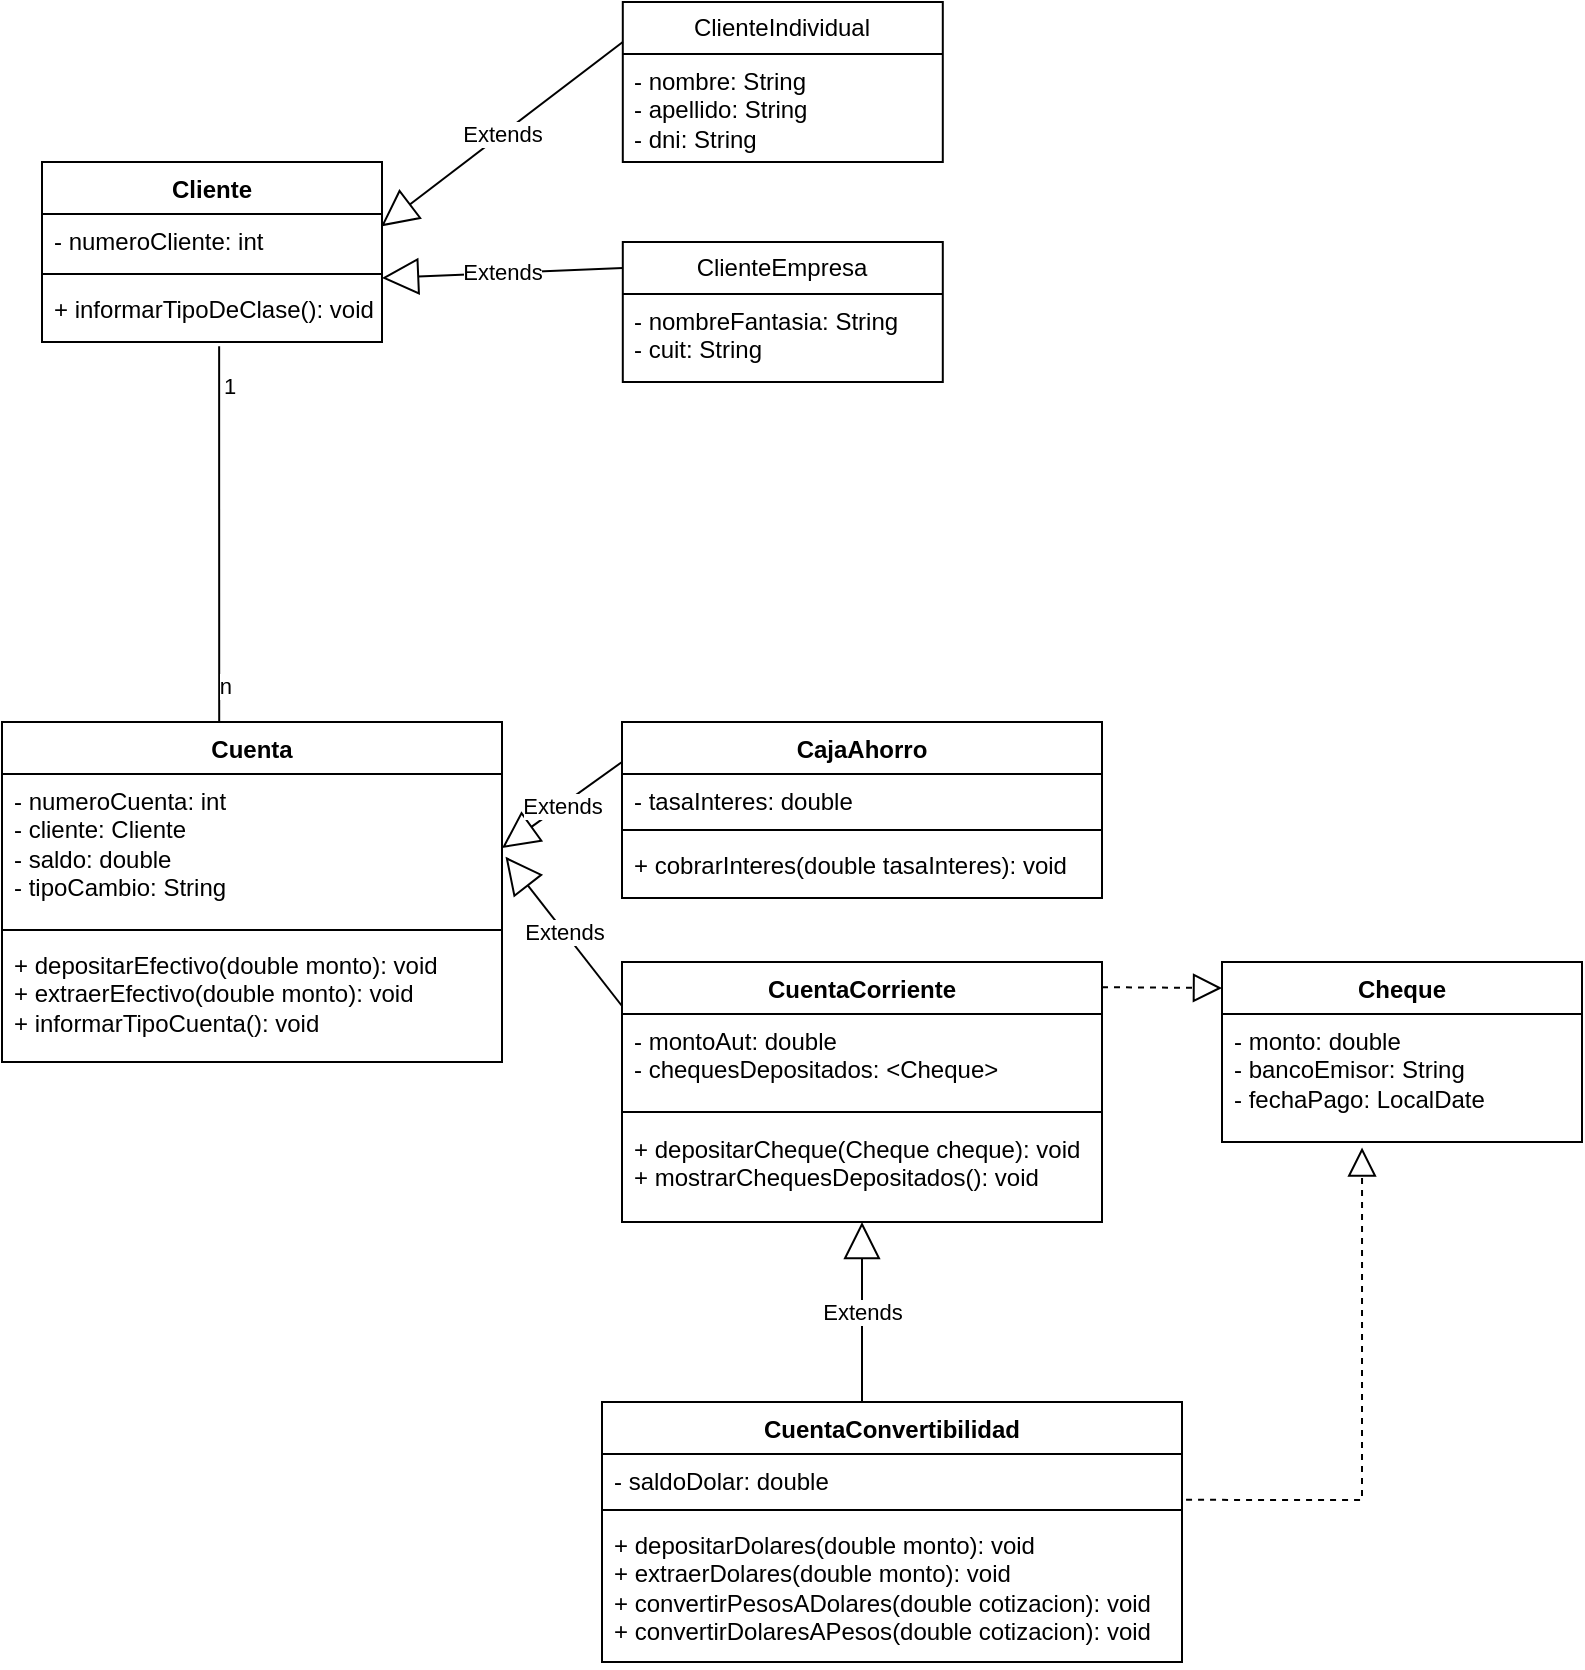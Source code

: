 <mxfile version="28.2.2">
  <diagram name="Página-1" id="fsm_pMftsFs9dB8g3S8y">
    <mxGraphModel dx="1427" dy="742" grid="1" gridSize="10" guides="1" tooltips="1" connect="1" arrows="1" fold="1" page="1" pageScale="1" pageWidth="827" pageHeight="1169" math="0" shadow="0">
      <root>
        <mxCell id="0" />
        <mxCell id="1" parent="0" />
        <mxCell id="MW2aj3eqwhdiObpjyfyX-9" value="ClienteIndividual" style="swimlane;fontStyle=0;childLayout=stackLayout;horizontal=1;startSize=26;fillColor=none;horizontalStack=0;resizeParent=1;resizeParentMax=0;resizeLast=0;collapsible=1;marginBottom=0;whiteSpace=wrap;html=1;" parent="1" vertex="1">
          <mxGeometry x="320.4" y="80" width="160" height="80" as="geometry" />
        </mxCell>
        <mxCell id="MW2aj3eqwhdiObpjyfyX-10" value="- nombre: String&lt;div&gt;- apellido: String&lt;/div&gt;&lt;div&gt;- dni: String&lt;/div&gt;" style="text;strokeColor=none;fillColor=none;align=left;verticalAlign=top;spacingLeft=4;spacingRight=4;overflow=hidden;rotatable=0;points=[[0,0.5],[1,0.5]];portConstraint=eastwest;whiteSpace=wrap;html=1;" parent="MW2aj3eqwhdiObpjyfyX-9" vertex="1">
          <mxGeometry y="26" width="160" height="54" as="geometry" />
        </mxCell>
        <mxCell id="MW2aj3eqwhdiObpjyfyX-14" value="ClienteEmpresa" style="swimlane;fontStyle=0;childLayout=stackLayout;horizontal=1;startSize=26;fillColor=none;horizontalStack=0;resizeParent=1;resizeParentMax=0;resizeLast=0;collapsible=1;marginBottom=0;whiteSpace=wrap;html=1;" parent="1" vertex="1">
          <mxGeometry x="320.4" y="200" width="160" height="70" as="geometry" />
        </mxCell>
        <mxCell id="MW2aj3eqwhdiObpjyfyX-15" value="- nombreFantasia: String&lt;div&gt;- cuit: String&lt;/div&gt;" style="text;strokeColor=none;fillColor=none;align=left;verticalAlign=top;spacingLeft=4;spacingRight=4;overflow=hidden;rotatable=0;points=[[0,0.5],[1,0.5]];portConstraint=eastwest;whiteSpace=wrap;html=1;" parent="MW2aj3eqwhdiObpjyfyX-14" vertex="1">
          <mxGeometry y="26" width="160" height="44" as="geometry" />
        </mxCell>
        <mxCell id="MW2aj3eqwhdiObpjyfyX-22" value="Cuenta" style="swimlane;fontStyle=1;align=center;verticalAlign=top;childLayout=stackLayout;horizontal=1;startSize=26;horizontalStack=0;resizeParent=1;resizeParentMax=0;resizeLast=0;collapsible=1;marginBottom=0;whiteSpace=wrap;html=1;" parent="1" vertex="1">
          <mxGeometry x="10" y="440" width="250" height="170" as="geometry" />
        </mxCell>
        <mxCell id="MW2aj3eqwhdiObpjyfyX-23" value="- numeroCuenta: int&lt;div&gt;&lt;div&gt;- cliente: Cliente&lt;/div&gt;&lt;div&gt;&lt;span style=&quot;background-color: transparent; color: light-dark(rgb(0, 0, 0), rgb(255, 255, 255));&quot;&gt;- saldo: double&lt;/span&gt;&lt;/div&gt;&lt;div&gt;- tipoCambio: String&lt;/div&gt;&lt;/div&gt;" style="text;strokeColor=none;fillColor=none;align=left;verticalAlign=top;spacingLeft=4;spacingRight=4;overflow=hidden;rotatable=0;points=[[0,0.5],[1,0.5]];portConstraint=eastwest;whiteSpace=wrap;html=1;" parent="MW2aj3eqwhdiObpjyfyX-22" vertex="1">
          <mxGeometry y="26" width="250" height="74" as="geometry" />
        </mxCell>
        <mxCell id="MW2aj3eqwhdiObpjyfyX-24" value="" style="line;strokeWidth=1;fillColor=none;align=left;verticalAlign=middle;spacingTop=-1;spacingLeft=3;spacingRight=3;rotatable=0;labelPosition=right;points=[];portConstraint=eastwest;strokeColor=inherit;" parent="MW2aj3eqwhdiObpjyfyX-22" vertex="1">
          <mxGeometry y="100" width="250" height="8" as="geometry" />
        </mxCell>
        <mxCell id="MW2aj3eqwhdiObpjyfyX-25" value="+ depositarEfectivo(double monto): void&lt;div&gt;+ extraerEfectivo(double monto): void&lt;/div&gt;&lt;div&gt;+ informarTipoCuenta(): void&lt;br&gt;&lt;div&gt;&lt;br&gt;&lt;/div&gt;&lt;/div&gt;" style="text;strokeColor=none;fillColor=none;align=left;verticalAlign=top;spacingLeft=4;spacingRight=4;overflow=hidden;rotatable=0;points=[[0,0.5],[1,0.5]];portConstraint=eastwest;whiteSpace=wrap;html=1;" parent="MW2aj3eqwhdiObpjyfyX-22" vertex="1">
          <mxGeometry y="108" width="250" height="62" as="geometry" />
        </mxCell>
        <mxCell id="MW2aj3eqwhdiObpjyfyX-28" value="CajaAhorro" style="swimlane;fontStyle=1;align=center;verticalAlign=top;childLayout=stackLayout;horizontal=1;startSize=26;horizontalStack=0;resizeParent=1;resizeParentMax=0;resizeLast=0;collapsible=1;marginBottom=0;whiteSpace=wrap;html=1;" parent="1" vertex="1">
          <mxGeometry x="320" y="440" width="240" height="88" as="geometry" />
        </mxCell>
        <mxCell id="MW2aj3eqwhdiObpjyfyX-29" value="&lt;div&gt;- tasaInteres: double&lt;/div&gt;" style="text;strokeColor=none;fillColor=none;align=left;verticalAlign=top;spacingLeft=4;spacingRight=4;overflow=hidden;rotatable=0;points=[[0,0.5],[1,0.5]];portConstraint=eastwest;whiteSpace=wrap;html=1;" parent="MW2aj3eqwhdiObpjyfyX-28" vertex="1">
          <mxGeometry y="26" width="240" height="24" as="geometry" />
        </mxCell>
        <mxCell id="MW2aj3eqwhdiObpjyfyX-30" value="" style="line;strokeWidth=1;fillColor=none;align=left;verticalAlign=middle;spacingTop=-1;spacingLeft=3;spacingRight=3;rotatable=0;labelPosition=right;points=[];portConstraint=eastwest;strokeColor=inherit;" parent="MW2aj3eqwhdiObpjyfyX-28" vertex="1">
          <mxGeometry y="50" width="240" height="8" as="geometry" />
        </mxCell>
        <mxCell id="MW2aj3eqwhdiObpjyfyX-31" value="&lt;div&gt;&lt;span style=&quot;background-color: transparent; color: light-dark(rgb(0, 0, 0), rgb(255, 255, 255));&quot;&gt;+ cobrarInteres(double tasaInteres): void&lt;/span&gt;&lt;/div&gt;" style="text;strokeColor=none;fillColor=none;align=left;verticalAlign=top;spacingLeft=4;spacingRight=4;overflow=hidden;rotatable=0;points=[[0,0.5],[1,0.5]];portConstraint=eastwest;whiteSpace=wrap;html=1;" parent="MW2aj3eqwhdiObpjyfyX-28" vertex="1">
          <mxGeometry y="58" width="240" height="30" as="geometry" />
        </mxCell>
        <mxCell id="MW2aj3eqwhdiObpjyfyX-32" value="CuentaCorriente" style="swimlane;fontStyle=1;align=center;verticalAlign=top;childLayout=stackLayout;horizontal=1;startSize=26;horizontalStack=0;resizeParent=1;resizeParentMax=0;resizeLast=0;collapsible=1;marginBottom=0;whiteSpace=wrap;html=1;" parent="1" vertex="1">
          <mxGeometry x="320" y="560" width="240" height="130" as="geometry" />
        </mxCell>
        <mxCell id="MW2aj3eqwhdiObpjyfyX-33" value="&lt;div&gt;- montoAut:&amp;nbsp;&lt;span style=&quot;background-color: transparent; color: light-dark(rgb(0, 0, 0), rgb(255, 255, 255));&quot;&gt;double&lt;/span&gt;&lt;/div&gt;&lt;div&gt;&lt;span style=&quot;background-color: transparent; color: light-dark(rgb(0, 0, 0), rgb(255, 255, 255));&quot;&gt;- chequesDepositados: &amp;lt;Cheque&amp;gt;&lt;/span&gt;&lt;/div&gt;" style="text;strokeColor=none;fillColor=none;align=left;verticalAlign=top;spacingLeft=4;spacingRight=4;overflow=hidden;rotatable=0;points=[[0,0.5],[1,0.5]];portConstraint=eastwest;whiteSpace=wrap;html=1;" parent="MW2aj3eqwhdiObpjyfyX-32" vertex="1">
          <mxGeometry y="26" width="240" height="44" as="geometry" />
        </mxCell>
        <mxCell id="MW2aj3eqwhdiObpjyfyX-34" value="" style="line;strokeWidth=1;fillColor=none;align=left;verticalAlign=middle;spacingTop=-1;spacingLeft=3;spacingRight=3;rotatable=0;labelPosition=right;points=[];portConstraint=eastwest;strokeColor=inherit;" parent="MW2aj3eqwhdiObpjyfyX-32" vertex="1">
          <mxGeometry y="70" width="240" height="10" as="geometry" />
        </mxCell>
        <mxCell id="MW2aj3eqwhdiObpjyfyX-35" value="&lt;div&gt;+ depositarCheque(Cheque cheque): void&lt;/div&gt;&lt;div&gt;+ mostrarChequesDepositados(): void&lt;/div&gt;&lt;div&gt;&lt;br&gt;&lt;/div&gt;&lt;div&gt;&lt;br&gt;&lt;/div&gt;" style="text;strokeColor=none;fillColor=none;align=left;verticalAlign=top;spacingLeft=4;spacingRight=4;overflow=hidden;rotatable=0;points=[[0,0.5],[1,0.5]];portConstraint=eastwest;whiteSpace=wrap;html=1;" parent="MW2aj3eqwhdiObpjyfyX-32" vertex="1">
          <mxGeometry y="80" width="240" height="50" as="geometry" />
        </mxCell>
        <mxCell id="MW2aj3eqwhdiObpjyfyX-36" value="CuentaConvertibilidad" style="swimlane;fontStyle=1;align=center;verticalAlign=top;childLayout=stackLayout;horizontal=1;startSize=26;horizontalStack=0;resizeParent=1;resizeParentMax=0;resizeLast=0;collapsible=1;marginBottom=0;whiteSpace=wrap;html=1;" parent="1" vertex="1">
          <mxGeometry x="310" y="780" width="290" height="130" as="geometry">
            <mxRectangle x="580" y="480" width="160" height="30" as="alternateBounds" />
          </mxGeometry>
        </mxCell>
        <mxCell id="MW2aj3eqwhdiObpjyfyX-37" value="- saldoDolar: double" style="text;strokeColor=none;fillColor=none;align=left;verticalAlign=top;spacingLeft=4;spacingRight=4;overflow=hidden;rotatable=0;points=[[0,0.5],[1,0.5]];portConstraint=eastwest;whiteSpace=wrap;html=1;" parent="MW2aj3eqwhdiObpjyfyX-36" vertex="1">
          <mxGeometry y="26" width="290" height="24" as="geometry" />
        </mxCell>
        <mxCell id="MW2aj3eqwhdiObpjyfyX-38" value="" style="line;strokeWidth=1;fillColor=none;align=left;verticalAlign=middle;spacingTop=-1;spacingLeft=3;spacingRight=3;rotatable=0;labelPosition=right;points=[];portConstraint=eastwest;strokeColor=inherit;" parent="MW2aj3eqwhdiObpjyfyX-36" vertex="1">
          <mxGeometry y="50" width="290" height="8" as="geometry" />
        </mxCell>
        <mxCell id="MW2aj3eqwhdiObpjyfyX-39" value="&lt;div&gt;+ depositarDolares(double monto): void&lt;/div&gt;&lt;div&gt;+ extraerDolares(double monto): void&lt;/div&gt;+ convertirPesosADolares(double cotizacion): void&lt;br&gt;&lt;div&gt;&lt;span style=&quot;background-color: transparent; color: light-dark(rgb(0, 0, 0), rgb(255, 255, 255));&quot;&gt;+ convertirDolaresAPesos&lt;/span&gt;&lt;span style=&quot;background-color: transparent; color: light-dark(rgb(0, 0, 0), rgb(255, 255, 255));&quot;&gt;(double cotizacion): void&lt;/span&gt;&lt;/div&gt;" style="text;strokeColor=none;fillColor=none;align=left;verticalAlign=top;spacingLeft=4;spacingRight=4;overflow=hidden;rotatable=0;points=[[0,0.5],[1,0.5]];portConstraint=eastwest;whiteSpace=wrap;html=1;" parent="MW2aj3eqwhdiObpjyfyX-36" vertex="1">
          <mxGeometry y="58" width="290" height="72" as="geometry" />
        </mxCell>
        <mxCell id="MW2aj3eqwhdiObpjyfyX-40" value="Cheque" style="swimlane;fontStyle=1;align=center;verticalAlign=top;childLayout=stackLayout;horizontal=1;startSize=26;horizontalStack=0;resizeParent=1;resizeParentMax=0;resizeLast=0;collapsible=1;marginBottom=0;whiteSpace=wrap;html=1;" parent="1" vertex="1">
          <mxGeometry x="620" y="560" width="180" height="90" as="geometry" />
        </mxCell>
        <mxCell id="MW2aj3eqwhdiObpjyfyX-82" value="" style="endArrow=block;dashed=1;endFill=0;endSize=12;html=1;rounded=0;" parent="MW2aj3eqwhdiObpjyfyX-40" edge="1">
          <mxGeometry width="160" relative="1" as="geometry">
            <mxPoint x="-60" y="12.6" as="sourcePoint" />
            <mxPoint y="13" as="targetPoint" />
          </mxGeometry>
        </mxCell>
        <mxCell id="MW2aj3eqwhdiObpjyfyX-41" value="&lt;div&gt;&lt;span style=&quot;background-color: transparent; color: light-dark(rgb(0, 0, 0), rgb(255, 255, 255));&quot;&gt;- monto:&amp;nbsp;&lt;/span&gt;&lt;span style=&quot;background-color: transparent; color: light-dark(rgb(0, 0, 0), rgb(255, 255, 255));&quot;&gt;double&lt;/span&gt;&lt;/div&gt;&lt;div&gt;&lt;span style=&quot;background-color: transparent; color: light-dark(rgb(0, 0, 0), rgb(255, 255, 255));&quot;&gt;- bancoEmisor: String&lt;/span&gt;&lt;/div&gt;&lt;div&gt;&lt;span style=&quot;background-color: transparent; color: light-dark(rgb(0, 0, 0), rgb(255, 255, 255));&quot;&gt;- fechaPago: LocalDate&lt;/span&gt;&lt;/div&gt;" style="text;strokeColor=none;fillColor=none;align=left;verticalAlign=top;spacingLeft=4;spacingRight=4;overflow=hidden;rotatable=0;points=[[0,0.5],[1,0.5]];portConstraint=eastwest;whiteSpace=wrap;html=1;" parent="MW2aj3eqwhdiObpjyfyX-40" vertex="1">
          <mxGeometry y="26" width="180" height="64" as="geometry" />
        </mxCell>
        <mxCell id="MW2aj3eqwhdiObpjyfyX-59" value="" style="endArrow=none;html=1;edgeStyle=orthogonalEdgeStyle;rounded=0;exitX=0.521;exitY=1.069;exitDx=0;exitDy=0;exitPerimeter=0;entryX=0.5;entryY=0;entryDx=0;entryDy=0;" parent="1" source="TLuOb5inWZFKZ-0laLK9-4" target="MW2aj3eqwhdiObpjyfyX-22" edge="1">
          <mxGeometry relative="1" as="geometry">
            <mxPoint x="119.52" y="249.424" as="sourcePoint" />
            <mxPoint x="200" y="330" as="targetPoint" />
            <Array as="points">
              <mxPoint x="119" y="440" />
            </Array>
          </mxGeometry>
        </mxCell>
        <mxCell id="MW2aj3eqwhdiObpjyfyX-60" value="1" style="edgeLabel;resizable=0;html=1;align=left;verticalAlign=bottom;" parent="MW2aj3eqwhdiObpjyfyX-59" connectable="0" vertex="1">
          <mxGeometry x="-1" relative="1" as="geometry">
            <mxPoint y="28" as="offset" />
          </mxGeometry>
        </mxCell>
        <mxCell id="MW2aj3eqwhdiObpjyfyX-61" value="n" style="edgeLabel;resizable=0;html=1;align=right;verticalAlign=bottom;" parent="MW2aj3eqwhdiObpjyfyX-59" connectable="0" vertex="1">
          <mxGeometry x="1" relative="1" as="geometry">
            <mxPoint x="-10" y="-10" as="offset" />
          </mxGeometry>
        </mxCell>
        <mxCell id="MW2aj3eqwhdiObpjyfyX-74" value="Extends" style="endArrow=block;endSize=16;endFill=0;html=1;rounded=0;" parent="1" edge="1" target="MW2aj3eqwhdiObpjyfyX-35">
          <mxGeometry width="160" relative="1" as="geometry">
            <mxPoint x="440" y="780" as="sourcePoint" />
            <mxPoint x="440" y="700" as="targetPoint" />
          </mxGeometry>
        </mxCell>
        <mxCell id="MW2aj3eqwhdiObpjyfyX-75" value="Extends" style="endArrow=block;endSize=16;endFill=0;html=1;rounded=0;entryX=1;entryY=0.5;entryDx=0;entryDy=0;" parent="1" target="MW2aj3eqwhdiObpjyfyX-23" edge="1">
          <mxGeometry width="160" relative="1" as="geometry">
            <mxPoint x="320" y="460" as="sourcePoint" />
            <mxPoint x="250" y="460" as="targetPoint" />
          </mxGeometry>
        </mxCell>
        <mxCell id="MW2aj3eqwhdiObpjyfyX-77" value="Extends" style="endArrow=block;endSize=16;endFill=0;html=1;rounded=0;entryX=1.007;entryY=0.559;entryDx=0;entryDy=0;entryPerimeter=0;" parent="1" target="MW2aj3eqwhdiObpjyfyX-23" edge="1">
          <mxGeometry width="160" relative="1" as="geometry">
            <mxPoint x="320" y="582" as="sourcePoint" />
            <mxPoint x="240" y="580" as="targetPoint" />
          </mxGeometry>
        </mxCell>
        <mxCell id="MW2aj3eqwhdiObpjyfyX-78" value="Extends" style="endArrow=block;endSize=16;endFill=0;html=1;rounded=0;entryX=0.997;entryY=0.358;entryDx=0;entryDy=0;entryPerimeter=0;exitX=0;exitY=0.25;exitDx=0;exitDy=0;" parent="1" source="MW2aj3eqwhdiObpjyfyX-9" edge="1">
          <mxGeometry width="160" relative="1" as="geometry">
            <mxPoint x="220" y="119.71" as="sourcePoint" />
            <mxPoint x="199.52" y="192.22" as="targetPoint" />
          </mxGeometry>
        </mxCell>
        <mxCell id="MW2aj3eqwhdiObpjyfyX-80" value="Extends" style="endArrow=block;endSize=16;endFill=0;html=1;rounded=0;entryX=1;entryY=0.5;entryDx=0;entryDy=0;exitX=0;exitY=0.185;exitDx=0;exitDy=0;exitPerimeter=0;" parent="1" source="MW2aj3eqwhdiObpjyfyX-14" edge="1">
          <mxGeometry width="160" relative="1" as="geometry">
            <mxPoint x="290" y="220" as="sourcePoint" />
            <mxPoint x="200" y="218" as="targetPoint" />
          </mxGeometry>
        </mxCell>
        <mxCell id="MW2aj3eqwhdiObpjyfyX-81" value="" style="endArrow=block;dashed=1;endFill=0;endSize=12;html=1;rounded=0;exitX=1.007;exitY=0.955;exitDx=0;exitDy=0;exitPerimeter=0;entryX=0.389;entryY=1.043;entryDx=0;entryDy=0;entryPerimeter=0;" parent="1" source="MW2aj3eqwhdiObpjyfyX-37" edge="1" target="MW2aj3eqwhdiObpjyfyX-41">
          <mxGeometry width="160" relative="1" as="geometry">
            <mxPoint x="540" y="840" as="sourcePoint" />
            <mxPoint x="690" y="660" as="targetPoint" />
            <Array as="points">
              <mxPoint x="690" y="829" />
            </Array>
          </mxGeometry>
        </mxCell>
        <mxCell id="TLuOb5inWZFKZ-0laLK9-1" value="Cliente" style="swimlane;fontStyle=1;align=center;verticalAlign=top;childLayout=stackLayout;horizontal=1;startSize=26;horizontalStack=0;resizeParent=1;resizeParentMax=0;resizeLast=0;collapsible=1;marginBottom=0;whiteSpace=wrap;html=1;" parent="1" vertex="1">
          <mxGeometry x="30" y="160" width="170" height="90" as="geometry" />
        </mxCell>
        <mxCell id="TLuOb5inWZFKZ-0laLK9-2" value="- numeroCliente: int" style="text;strokeColor=none;fillColor=none;align=left;verticalAlign=top;spacingLeft=4;spacingRight=4;overflow=hidden;rotatable=0;points=[[0,0.5],[1,0.5]];portConstraint=eastwest;whiteSpace=wrap;html=1;" parent="TLuOb5inWZFKZ-0laLK9-1" vertex="1">
          <mxGeometry y="26" width="170" height="26" as="geometry" />
        </mxCell>
        <mxCell id="TLuOb5inWZFKZ-0laLK9-3" value="" style="line;strokeWidth=1;fillColor=none;align=left;verticalAlign=middle;spacingTop=-1;spacingLeft=3;spacingRight=3;rotatable=0;labelPosition=right;points=[];portConstraint=eastwest;strokeColor=inherit;" parent="TLuOb5inWZFKZ-0laLK9-1" vertex="1">
          <mxGeometry y="52" width="170" height="8" as="geometry" />
        </mxCell>
        <mxCell id="TLuOb5inWZFKZ-0laLK9-4" value="+ informarTipoDeClase(): void" style="text;strokeColor=none;fillColor=none;align=left;verticalAlign=top;spacingLeft=4;spacingRight=4;overflow=hidden;rotatable=0;points=[[0,0.5],[1,0.5]];portConstraint=eastwest;whiteSpace=wrap;html=1;" parent="TLuOb5inWZFKZ-0laLK9-1" vertex="1">
          <mxGeometry y="60" width="170" height="30" as="geometry" />
        </mxCell>
      </root>
    </mxGraphModel>
  </diagram>
</mxfile>
